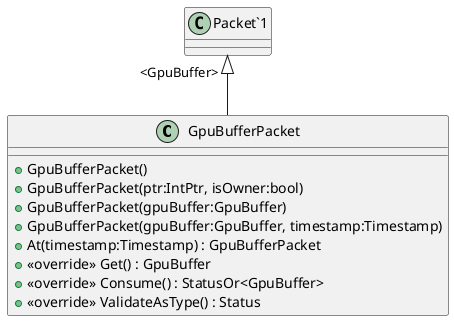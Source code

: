 @startuml
class GpuBufferPacket {
    + GpuBufferPacket()
    + GpuBufferPacket(ptr:IntPtr, isOwner:bool)
    + GpuBufferPacket(gpuBuffer:GpuBuffer)
    + GpuBufferPacket(gpuBuffer:GpuBuffer, timestamp:Timestamp)
    + At(timestamp:Timestamp) : GpuBufferPacket
    + <<override>> Get() : GpuBuffer
    + <<override>> Consume() : StatusOr<GpuBuffer>
    + <<override>> ValidateAsType() : Status
}
"Packet`1" "<GpuBuffer>" <|-- GpuBufferPacket
@enduml

